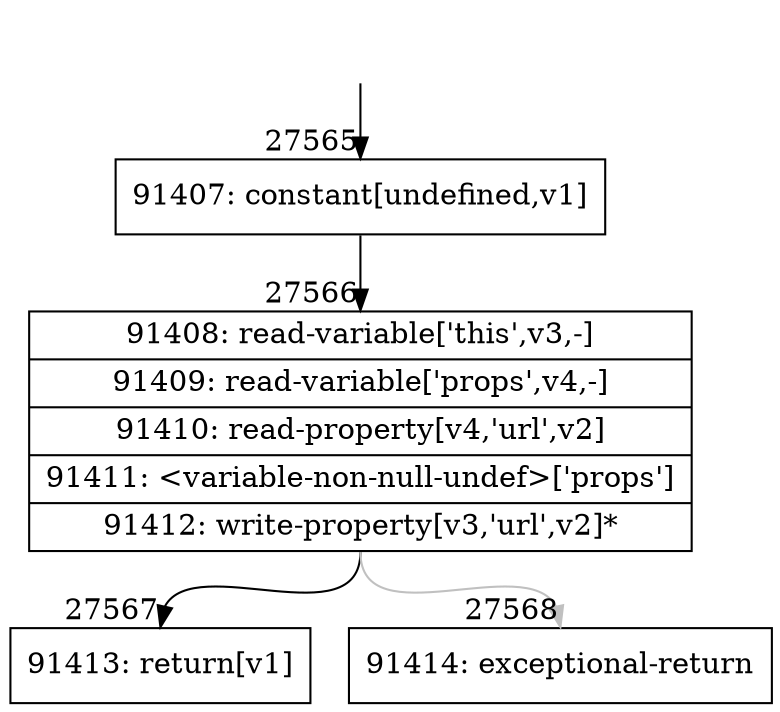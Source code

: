 digraph {
rankdir="TD"
BB_entry2402[shape=none,label=""];
BB_entry2402 -> BB27565 [tailport=s, headport=n, headlabel="    27565"]
BB27565 [shape=record label="{91407: constant[undefined,v1]}" ] 
BB27565 -> BB27566 [tailport=s, headport=n, headlabel="      27566"]
BB27566 [shape=record label="{91408: read-variable['this',v3,-]|91409: read-variable['props',v4,-]|91410: read-property[v4,'url',v2]|91411: \<variable-non-null-undef\>['props']|91412: write-property[v3,'url',v2]*}" ] 
BB27566 -> BB27567 [tailport=s, headport=n, headlabel="      27567"]
BB27566 -> BB27568 [tailport=s, headport=n, color=gray, headlabel="      27568"]
BB27567 [shape=record label="{91413: return[v1]}" ] 
BB27568 [shape=record label="{91414: exceptional-return}" ] 
//#$~ 49527
}
